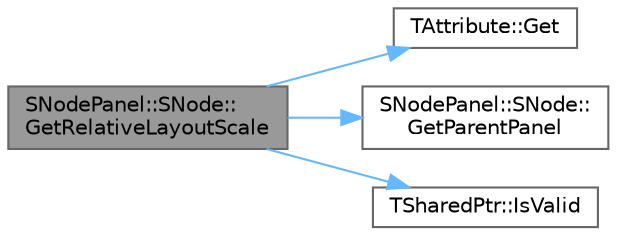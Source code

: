 digraph "SNodePanel::SNode::GetRelativeLayoutScale"
{
 // INTERACTIVE_SVG=YES
 // LATEX_PDF_SIZE
  bgcolor="transparent";
  edge [fontname=Helvetica,fontsize=10,labelfontname=Helvetica,labelfontsize=10];
  node [fontname=Helvetica,fontsize=10,shape=box,height=0.2,width=0.4];
  rankdir="LR";
  Node1 [id="Node000001",label="SNodePanel::SNode::\lGetRelativeLayoutScale",height=0.2,width=0.4,color="gray40", fillcolor="grey60", style="filled", fontcolor="black",tooltip="What is the Child's scale relative to this widget."];
  Node1 -> Node2 [id="edge1_Node000001_Node000002",color="steelblue1",style="solid",tooltip=" "];
  Node2 [id="Node000002",label="TAttribute::Get",height=0.2,width=0.4,color="grey40", fillcolor="white", style="filled",URL="$dd/dcd/classTAttribute.html#a08b5ad02ab005018cef6ed26fd2db616",tooltip="Gets the attribute's current value."];
  Node1 -> Node3 [id="edge2_Node000001_Node000003",color="steelblue1",style="solid",tooltip=" "];
  Node3 [id="Node000003",label="SNodePanel::SNode::\lGetParentPanel",height=0.2,width=0.4,color="grey40", fillcolor="white", style="filled",URL="$dd/d6c/classSNodePanel_1_1SNode.html#aa887c150b6055f47e8e19a7c104edbcf",tooltip=" "];
  Node1 -> Node4 [id="edge3_Node000001_Node000004",color="steelblue1",style="solid",tooltip=" "];
  Node4 [id="Node000004",label="TSharedPtr::IsValid",height=0.2,width=0.4,color="grey40", fillcolor="white", style="filled",URL="$d8/d2f/classTSharedPtr.html#acb5f7d3a359aaafcebe24b6b19882ad3",tooltip="Checks to see if this shared pointer is actually pointing to an object."];
}
